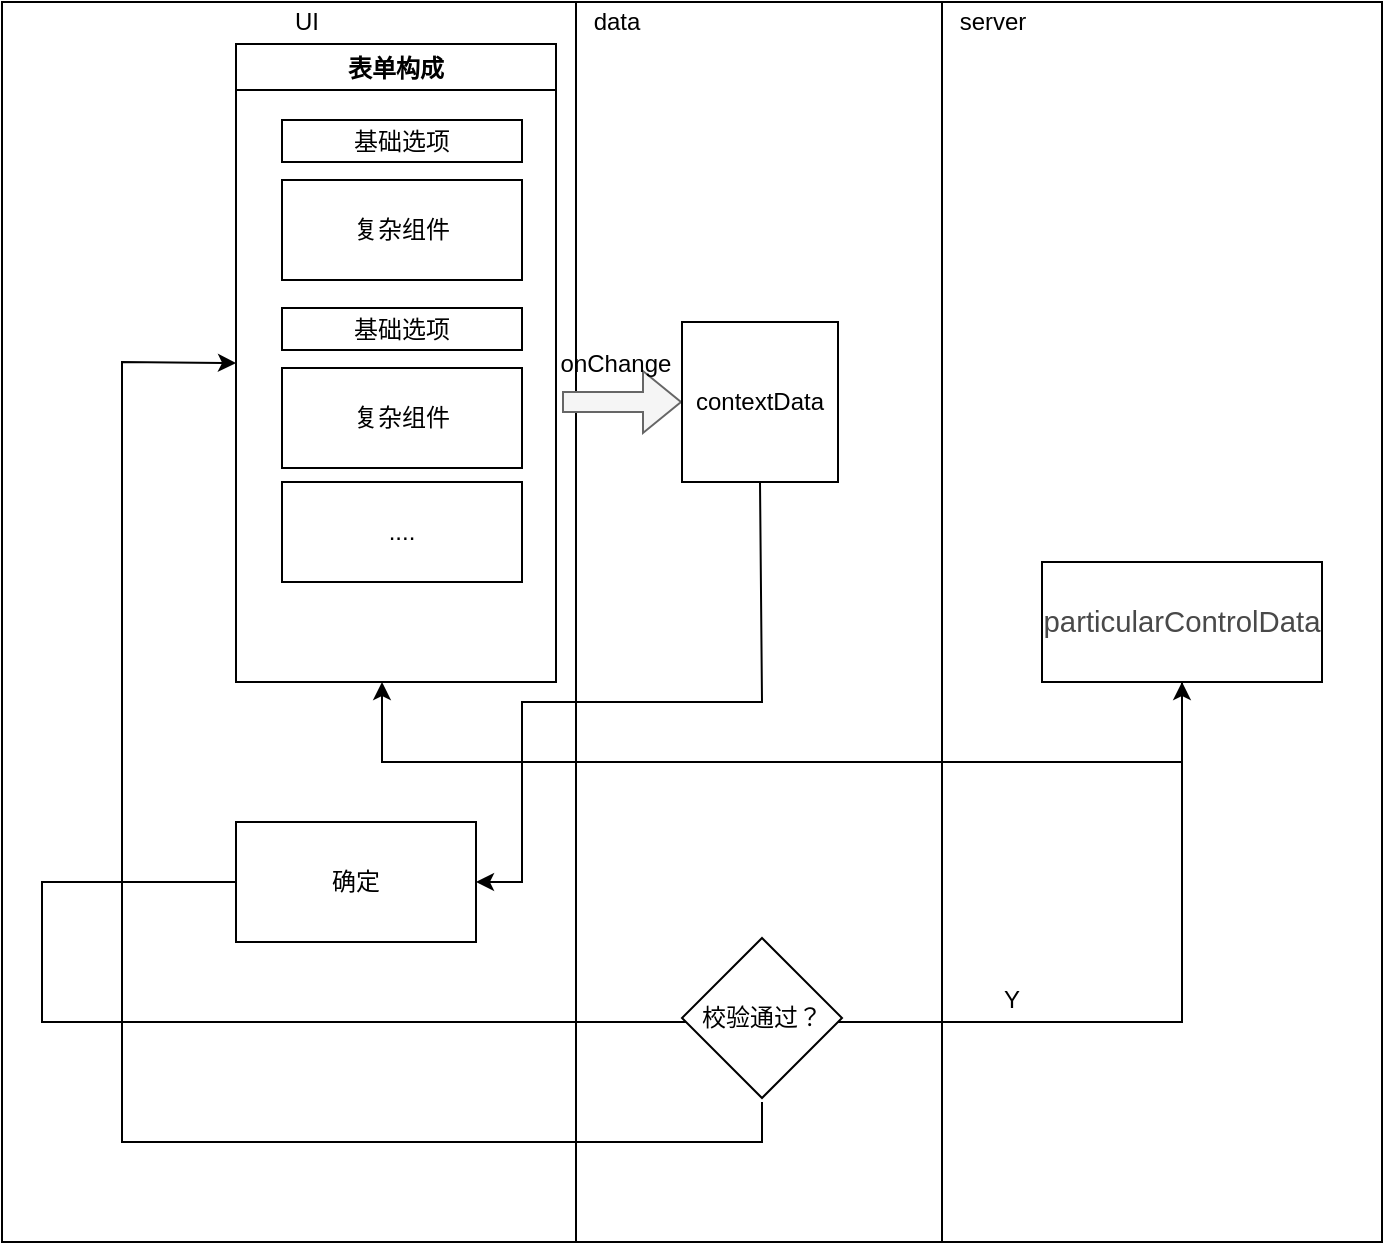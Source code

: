 <mxfile version="20.0.4" type="github">
  <diagram name="Page-1" id="e7e014a7-5840-1c2e-5031-d8a46d1fe8dd">
    <mxGraphModel dx="1426" dy="794" grid="1" gridSize="10" guides="1" tooltips="1" connect="1" arrows="1" fold="1" page="1" pageScale="1" pageWidth="1169" pageHeight="826" background="none" math="0" shadow="0">
      <root>
        <mxCell id="0" />
        <mxCell id="1" parent="0" />
        <mxCell id="f3yNtYn1xceM6Wy2Fp8a-92" value="" style="rounded=0;whiteSpace=wrap;html=1;fillColor=none;" vertex="1" parent="1">
          <mxGeometry x="550" y="40" width="220" height="620" as="geometry" />
        </mxCell>
        <mxCell id="f3yNtYn1xceM6Wy2Fp8a-124" value="" style="rounded=0;whiteSpace=wrap;html=1;fillColor=none;" vertex="1" parent="1">
          <mxGeometry x="367" y="40" width="183" height="620" as="geometry" />
        </mxCell>
        <mxCell id="f3yNtYn1xceM6Wy2Fp8a-75" value="" style="rounded=0;whiteSpace=wrap;html=1;fillColor=none;" vertex="1" parent="1">
          <mxGeometry x="80" y="40" width="287" height="620" as="geometry" />
        </mxCell>
        <mxCell id="f3yNtYn1xceM6Wy2Fp8a-77" value="基础选项" style="rounded=0;whiteSpace=wrap;html=1;" vertex="1" parent="1">
          <mxGeometry x="220" y="99" width="120" height="21" as="geometry" />
        </mxCell>
        <mxCell id="f3yNtYn1xceM6Wy2Fp8a-78" value="复杂组件" style="rounded=0;whiteSpace=wrap;html=1;" vertex="1" parent="1">
          <mxGeometry x="220" y="129" width="120" height="50" as="geometry" />
        </mxCell>
        <mxCell id="f3yNtYn1xceM6Wy2Fp8a-80" value="UI" style="text;html=1;align=center;verticalAlign=middle;resizable=0;points=[];autosize=1;strokeColor=none;fillColor=none;" vertex="1" parent="1">
          <mxGeometry x="217" y="40" width="30" height="20" as="geometry" />
        </mxCell>
        <mxCell id="f3yNtYn1xceM6Wy2Fp8a-81" value="data" style="text;html=1;align=center;verticalAlign=middle;resizable=0;points=[];autosize=1;strokeColor=none;fillColor=none;" vertex="1" parent="1">
          <mxGeometry x="367" y="40" width="40" height="20" as="geometry" />
        </mxCell>
        <mxCell id="f3yNtYn1xceM6Wy2Fp8a-93" value="server" style="text;html=1;align=center;verticalAlign=middle;resizable=0;points=[];autosize=1;strokeColor=none;fillColor=none;" vertex="1" parent="1">
          <mxGeometry x="550" y="40" width="50" height="20" as="geometry" />
        </mxCell>
        <mxCell id="f3yNtYn1xceM6Wy2Fp8a-100" value="表单构成" style="swimlane;strokeColor=default;fillColor=default;" vertex="1" parent="1">
          <mxGeometry x="197" y="61" width="160" height="319" as="geometry" />
        </mxCell>
        <mxCell id="f3yNtYn1xceM6Wy2Fp8a-114" value="...." style="rounded=0;whiteSpace=wrap;html=1;" vertex="1" parent="f3yNtYn1xceM6Wy2Fp8a-100">
          <mxGeometry x="23" y="219" width="120" height="50" as="geometry" />
        </mxCell>
        <mxCell id="f3yNtYn1xceM6Wy2Fp8a-110" value="基础选项" style="rounded=0;whiteSpace=wrap;html=1;" vertex="1" parent="1">
          <mxGeometry x="220" y="193" width="120" height="21" as="geometry" />
        </mxCell>
        <mxCell id="f3yNtYn1xceM6Wy2Fp8a-111" value="复杂组件" style="rounded=0;whiteSpace=wrap;html=1;" vertex="1" parent="1">
          <mxGeometry x="220" y="223" width="120" height="50" as="geometry" />
        </mxCell>
        <mxCell id="f3yNtYn1xceM6Wy2Fp8a-115" value="&lt;span data-shimo-docs=&quot;[[20,&amp;quot;particularControl&amp;quot;]]&quot;&gt;&lt;p style=&quot;line-height: 1.7;margin-bottom: 0pt;margin-top: 0pt;font-size: 11pt;color: #494949;&quot;&gt;&lt;span class=&quot;ql-author-298895&quot;&gt;particularControlData&lt;/span&gt;&lt;/p&gt;&lt;/span&gt;" style="rounded=0;whiteSpace=wrap;html=1;" vertex="1" parent="1">
          <mxGeometry x="600" y="320" width="140" height="60" as="geometry" />
        </mxCell>
        <mxCell id="f3yNtYn1xceM6Wy2Fp8a-116" value="" style="endArrow=classic;html=1;rounded=0;exitX=0.5;exitY=1;exitDx=0;exitDy=0;" edge="1" parent="1" source="f3yNtYn1xceM6Wy2Fp8a-115">
          <mxGeometry width="50" height="50" relative="1" as="geometry">
            <mxPoint x="800" y="380" as="sourcePoint" />
            <mxPoint x="270" y="380" as="targetPoint" />
            <Array as="points">
              <mxPoint x="670" y="420" />
              <mxPoint x="270" y="420" />
            </Array>
          </mxGeometry>
        </mxCell>
        <mxCell id="f3yNtYn1xceM6Wy2Fp8a-117" value="" style="shape=flexArrow;endArrow=classic;html=1;rounded=0;entryX=0;entryY=0.5;entryDx=0;entryDy=0;fillColor=#f5f5f5;strokeColor=#666666;" edge="1" parent="1" target="f3yNtYn1xceM6Wy2Fp8a-118">
          <mxGeometry width="50" height="50" relative="1" as="geometry">
            <mxPoint x="360" y="240" as="sourcePoint" />
            <mxPoint x="410" y="190" as="targetPoint" />
          </mxGeometry>
        </mxCell>
        <mxCell id="f3yNtYn1xceM6Wy2Fp8a-118" value="contextData" style="rounded=0;whiteSpace=wrap;html=1;" vertex="1" parent="1">
          <mxGeometry x="420" y="200" width="78" height="80" as="geometry" />
        </mxCell>
        <mxCell id="f3yNtYn1xceM6Wy2Fp8a-119" value="onChange" style="text;html=1;strokeColor=none;fillColor=none;align=center;verticalAlign=middle;whiteSpace=wrap;rounded=0;" vertex="1" parent="1">
          <mxGeometry x="357" y="205.5" width="60" height="30" as="geometry" />
        </mxCell>
        <mxCell id="f3yNtYn1xceM6Wy2Fp8a-121" value="确定" style="rounded=0;whiteSpace=wrap;html=1;" vertex="1" parent="1">
          <mxGeometry x="197" y="450" width="120" height="60" as="geometry" />
        </mxCell>
        <mxCell id="f3yNtYn1xceM6Wy2Fp8a-127" value="" style="endArrow=classic;html=1;rounded=0;exitX=0.5;exitY=1;exitDx=0;exitDy=0;entryX=1;entryY=0.5;entryDx=0;entryDy=0;" edge="1" parent="1" source="f3yNtYn1xceM6Wy2Fp8a-118" target="f3yNtYn1xceM6Wy2Fp8a-121">
          <mxGeometry width="50" height="50" relative="1" as="geometry">
            <mxPoint x="430" y="350" as="sourcePoint" />
            <mxPoint x="480" y="300" as="targetPoint" />
            <Array as="points">
              <mxPoint x="460" y="390" />
              <mxPoint x="340" y="390" />
              <mxPoint x="340" y="480" />
            </Array>
          </mxGeometry>
        </mxCell>
        <mxCell id="f3yNtYn1xceM6Wy2Fp8a-128" value="" style="endArrow=classic;html=1;rounded=0;exitX=0;exitY=0.5;exitDx=0;exitDy=0;entryX=0.5;entryY=1;entryDx=0;entryDy=0;" edge="1" parent="1" source="f3yNtYn1xceM6Wy2Fp8a-121" target="f3yNtYn1xceM6Wy2Fp8a-115">
          <mxGeometry width="50" height="50" relative="1" as="geometry">
            <mxPoint x="190" y="550" as="sourcePoint" />
            <mxPoint x="240" y="500" as="targetPoint" />
            <Array as="points">
              <mxPoint x="100" y="480" />
              <mxPoint x="100" y="550" />
              <mxPoint x="390" y="550" />
              <mxPoint x="670" y="550" />
            </Array>
          </mxGeometry>
        </mxCell>
        <mxCell id="f3yNtYn1xceM6Wy2Fp8a-130" value="校验通过？" style="rhombus;whiteSpace=wrap;html=1;" vertex="1" parent="1">
          <mxGeometry x="420" y="508" width="80" height="80" as="geometry" />
        </mxCell>
        <mxCell id="f3yNtYn1xceM6Wy2Fp8a-132" value="Y" style="text;html=1;strokeColor=none;fillColor=none;align=center;verticalAlign=middle;whiteSpace=wrap;rounded=0;" vertex="1" parent="1">
          <mxGeometry x="555" y="524" width="60" height="30" as="geometry" />
        </mxCell>
        <mxCell id="f3yNtYn1xceM6Wy2Fp8a-133" value="" style="endArrow=classic;html=1;rounded=0;entryX=0;entryY=0.5;entryDx=0;entryDy=0;" edge="1" parent="1" target="f3yNtYn1xceM6Wy2Fp8a-100">
          <mxGeometry width="50" height="50" relative="1" as="geometry">
            <mxPoint x="460" y="590" as="sourcePoint" />
            <mxPoint x="560" y="650" as="targetPoint" />
            <Array as="points">
              <mxPoint x="460" y="610" />
              <mxPoint x="140" y="610" />
              <mxPoint x="140" y="220" />
            </Array>
          </mxGeometry>
        </mxCell>
      </root>
    </mxGraphModel>
  </diagram>
</mxfile>
